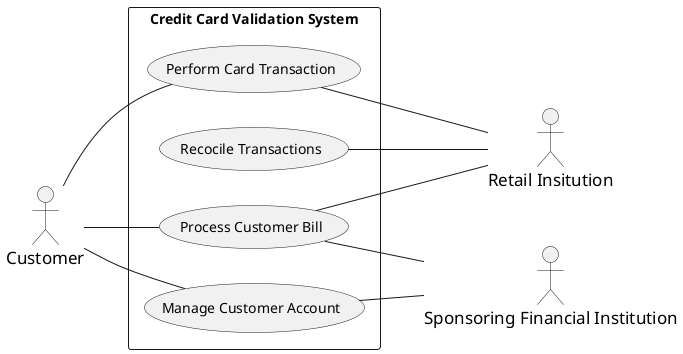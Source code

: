 @startuml
'https://plantuml.com/use-case-diagram

skinparam sequence {
'ArrowColor DeepSkyBlue
'ActorBorderColor DeepSkyBlue
'LifeLineBorderColor blue
'LifeLineBackgroundColor #A9DCDF

'ParticipantBorderColor DeepSkyBlue
'ParticipantBackgroundColor DodgerBlue
ParticipantFontName Thai
ParticipantFontSize 17
'ParticipantFontColor #A9DCDF

'ActorBackgroundColor blue
ActorFontColor black
ActorFontSize 17
ActorFontName Thai
}


' -------------------------
left to right direction

actor "Customer" as actorCustomer
actor "Retail Insitution" as actorRetailInstitution
actor "Sponsoring Financial Institution" as actorSponsoringFinancialInstitution

rectangle  "Credit Card Validation System" {
   usecase (Perform Card Transaction) as usecasePerformCardTransaction
   usecase  (Process Customer Bill) as usecaseProcessCustomerBill
   usecase (Recocile Transactions) as usecaseRecocileTransactions
   usecase (Manage Customer Account) as usecaseManageCustomerAccount

    actorCustomer -- usecasePerformCardTransaction
    actorCustomer -- usecaseProcessCustomerBill
    actorCustomer -- usecaseManageCustomerAccount

    usecaseProcessCustomerBill -- actorRetailInstitution
    usecasePerformCardTransaction -- actorRetailInstitution
    usecaseRecocileTransactions -- actorRetailInstitution

    usecaseProcessCustomerBill -- actorSponsoringFinancialInstitution
    usecaseManageCustomerAccount -- actorSponsoringFinancialInstitution
}
' ----------------------------



@enduml